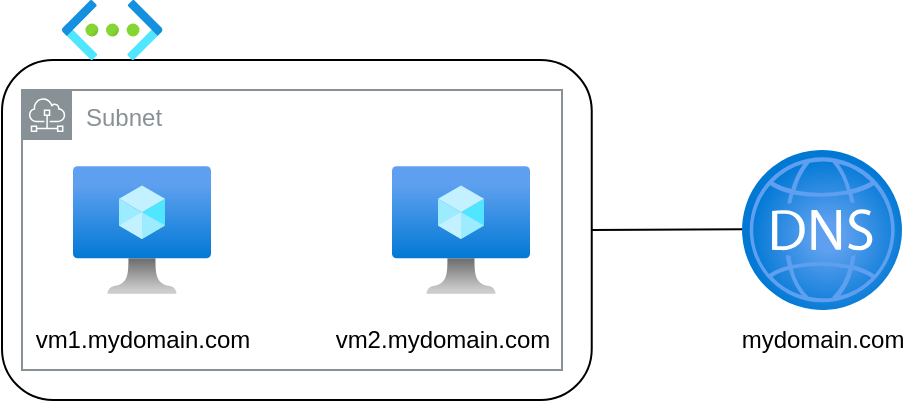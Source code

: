 <mxfile version="21.1.8">
  <diagram name="Page-1" id="7H1OACH9sm2t9XfpA4sT">
    <mxGraphModel dx="658" dy="377" grid="1" gridSize="10" guides="1" tooltips="1" connect="1" arrows="1" fold="1" page="1" pageScale="1" pageWidth="827" pageHeight="1169" math="0" shadow="0">
      <root>
        <mxCell id="0" />
        <mxCell id="1" parent="0" />
        <mxCell id="FnI83Za5dlVnPbMRfzSO-3" value="" style="rounded=1;whiteSpace=wrap;html=1;" vertex="1" parent="1">
          <mxGeometry x="150" y="195" width="294.87" height="170" as="geometry" />
        </mxCell>
        <mxCell id="FnI83Za5dlVnPbMRfzSO-1" value="" style="image;aspect=fixed;html=1;points=[];align=center;fontSize=12;image=img/lib/azure2/networking/Virtual_Networks.svg;" vertex="1" parent="1">
          <mxGeometry x="180" y="165" width="50.25" height="30" as="geometry" />
        </mxCell>
        <mxCell id="FnI83Za5dlVnPbMRfzSO-6" value="" style="endArrow=none;html=1;rounded=0;exitX=1;exitY=0.5;exitDx=0;exitDy=0;entryX=0.013;entryY=0.496;entryDx=0;entryDy=0;entryPerimeter=0;" edge="1" parent="1" source="FnI83Za5dlVnPbMRfzSO-3" target="FnI83Za5dlVnPbMRfzSO-9">
          <mxGeometry width="50" height="50" relative="1" as="geometry">
            <mxPoint x="390" y="310" as="sourcePoint" />
            <mxPoint x="560" y="280" as="targetPoint" />
          </mxGeometry>
        </mxCell>
        <mxCell id="FnI83Za5dlVnPbMRfzSO-9" value="" style="image;aspect=fixed;html=1;points=[];align=center;fontSize=12;image=img/lib/azure2/networking/DNS_Zones.svg;" vertex="1" parent="1">
          <mxGeometry x="520" y="240" width="80" height="80" as="geometry" />
        </mxCell>
        <mxCell id="FnI83Za5dlVnPbMRfzSO-12" value="Subnet" style="sketch=0;outlineConnect=0;gradientColor=none;html=1;whiteSpace=wrap;fontSize=12;fontStyle=0;shape=mxgraph.aws4.group;grIcon=mxgraph.aws4.group_subnet;strokeColor=#879196;fillColor=none;verticalAlign=top;align=left;spacingLeft=30;fontColor=#879196;dashed=0;" vertex="1" parent="1">
          <mxGeometry x="160" y="210" width="270" height="140" as="geometry" />
        </mxCell>
        <mxCell id="FnI83Za5dlVnPbMRfzSO-13" value="" style="image;aspect=fixed;html=1;points=[];align=center;fontSize=12;image=img/lib/azure2/compute/Virtual_Machine.svg;" vertex="1" parent="1">
          <mxGeometry x="185.5" y="248" width="69" height="64" as="geometry" />
        </mxCell>
        <mxCell id="FnI83Za5dlVnPbMRfzSO-14" value="" style="image;aspect=fixed;html=1;points=[];align=center;fontSize=12;image=img/lib/azure2/compute/Virtual_Machine.svg;" vertex="1" parent="1">
          <mxGeometry x="345" y="248" width="69" height="64" as="geometry" />
        </mxCell>
        <mxCell id="FnI83Za5dlVnPbMRfzSO-15" value="vm1.mydomain.com" style="text;html=1;align=center;verticalAlign=middle;resizable=0;points=[];autosize=1;strokeColor=none;fillColor=none;" vertex="1" parent="1">
          <mxGeometry x="155" y="320" width="130" height="30" as="geometry" />
        </mxCell>
        <mxCell id="FnI83Za5dlVnPbMRfzSO-18" value="vm2.mydomain.com" style="text;html=1;align=center;verticalAlign=middle;resizable=0;points=[];autosize=1;strokeColor=none;fillColor=none;" vertex="1" parent="1">
          <mxGeometry x="305" y="320" width="130" height="30" as="geometry" />
        </mxCell>
        <mxCell id="FnI83Za5dlVnPbMRfzSO-19" value="mydomain.com" style="text;html=1;align=center;verticalAlign=middle;resizable=0;points=[];autosize=1;strokeColor=none;fillColor=none;" vertex="1" parent="1">
          <mxGeometry x="510" y="320" width="100" height="30" as="geometry" />
        </mxCell>
      </root>
    </mxGraphModel>
  </diagram>
</mxfile>
